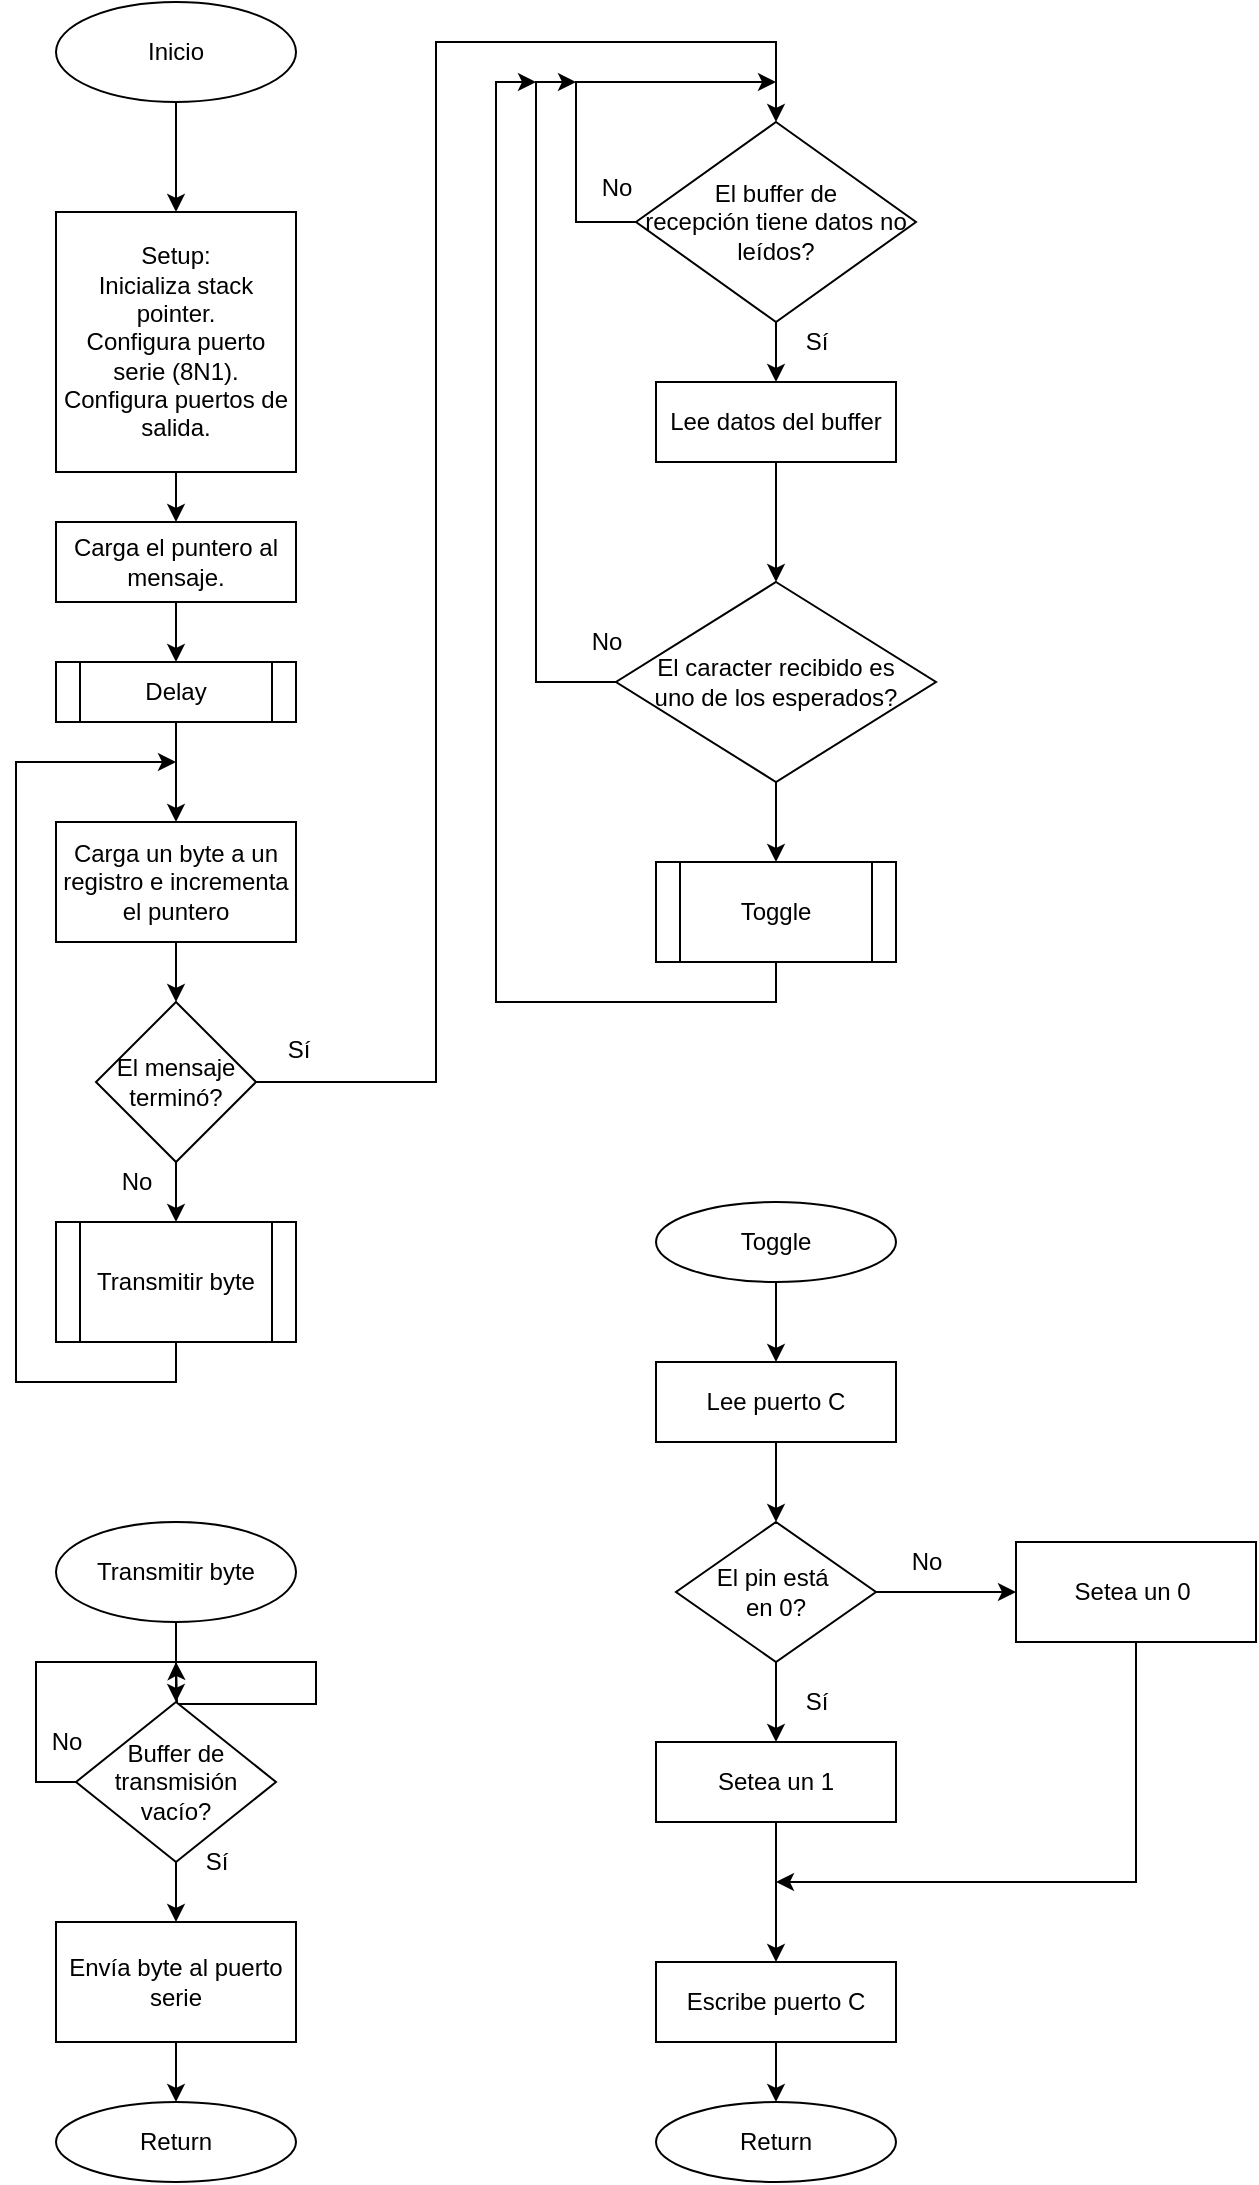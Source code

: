 <mxfile version="13.9.2" type="device"><diagram id="9RSQ8sbRGid4GpvAE0Xg" name="Page-1"><mxGraphModel dx="1662" dy="762" grid="1" gridSize="10" guides="1" tooltips="1" connect="1" arrows="1" fold="1" page="1" pageScale="1" pageWidth="827" pageHeight="1169" math="0" shadow="0"><root><mxCell id="0"/><mxCell id="1" parent="0"/><mxCell id="6CCIqB6p8y_pCGQfYTFN-3" value="" style="edgeStyle=orthogonalEdgeStyle;rounded=0;orthogonalLoop=1;jettySize=auto;html=1;entryX=0.5;entryY=0;entryDx=0;entryDy=0;" edge="1" parent="1" source="6CCIqB6p8y_pCGQfYTFN-1" target="6CCIqB6p8y_pCGQfYTFN-4"><mxGeometry relative="1" as="geometry"><mxPoint x="120" y="160" as="targetPoint"/></mxGeometry></mxCell><mxCell id="6CCIqB6p8y_pCGQfYTFN-1" value="Inicio" style="ellipse;whiteSpace=wrap;html=1;" vertex="1" parent="1"><mxGeometry x="60" y="20" width="120" height="50" as="geometry"/></mxCell><mxCell id="6CCIqB6p8y_pCGQfYTFN-7" value="" style="edgeStyle=orthogonalEdgeStyle;rounded=0;orthogonalLoop=1;jettySize=auto;html=1;" edge="1" parent="1" source="6CCIqB6p8y_pCGQfYTFN-4" target="6CCIqB6p8y_pCGQfYTFN-6"><mxGeometry relative="1" as="geometry"/></mxCell><mxCell id="6CCIqB6p8y_pCGQfYTFN-4" value="Setup:&lt;br&gt;Inicializa stack pointer.&lt;br&gt;Configura puerto serie (8N1).&lt;br&gt;Configura puertos de salida." style="whiteSpace=wrap;html=1;" vertex="1" parent="1"><mxGeometry x="60" y="125" width="120" height="130" as="geometry"/></mxCell><mxCell id="6CCIqB6p8y_pCGQfYTFN-9" value="" style="edgeStyle=orthogonalEdgeStyle;rounded=0;orthogonalLoop=1;jettySize=auto;html=1;" edge="1" parent="1" source="6CCIqB6p8y_pCGQfYTFN-6" target="6CCIqB6p8y_pCGQfYTFN-8"><mxGeometry relative="1" as="geometry"/></mxCell><mxCell id="6CCIqB6p8y_pCGQfYTFN-6" value="Carga el puntero al mensaje." style="whiteSpace=wrap;html=1;" vertex="1" parent="1"><mxGeometry x="60" y="280" width="120" height="40" as="geometry"/></mxCell><mxCell id="6CCIqB6p8y_pCGQfYTFN-11" value="" style="edgeStyle=orthogonalEdgeStyle;rounded=0;orthogonalLoop=1;jettySize=auto;html=1;" edge="1" parent="1" source="6CCIqB6p8y_pCGQfYTFN-8" target="6CCIqB6p8y_pCGQfYTFN-10"><mxGeometry relative="1" as="geometry"/></mxCell><mxCell id="6CCIqB6p8y_pCGQfYTFN-8" value="Delay" style="shape=process;whiteSpace=wrap;html=1;backgroundOutline=1;" vertex="1" parent="1"><mxGeometry x="60" y="350" width="120" height="30" as="geometry"/></mxCell><mxCell id="6CCIqB6p8y_pCGQfYTFN-13" value="" style="edgeStyle=orthogonalEdgeStyle;rounded=0;orthogonalLoop=1;jettySize=auto;html=1;" edge="1" parent="1" source="6CCIqB6p8y_pCGQfYTFN-10" target="6CCIqB6p8y_pCGQfYTFN-12"><mxGeometry relative="1" as="geometry"/></mxCell><mxCell id="6CCIqB6p8y_pCGQfYTFN-10" value="Carga un byte a un registro e incrementa el puntero" style="whiteSpace=wrap;html=1;" vertex="1" parent="1"><mxGeometry x="60" y="430" width="120" height="60" as="geometry"/></mxCell><mxCell id="6CCIqB6p8y_pCGQfYTFN-14" style="edgeStyle=orthogonalEdgeStyle;rounded=0;orthogonalLoop=1;jettySize=auto;html=1;exitX=1;exitY=0.5;exitDx=0;exitDy=0;entryX=0.5;entryY=0;entryDx=0;entryDy=0;" edge="1" parent="1" source="6CCIqB6p8y_pCGQfYTFN-12" target="6CCIqB6p8y_pCGQfYTFN-33"><mxGeometry relative="1" as="geometry"><mxPoint x="354" y="70" as="targetPoint"/><Array as="points"><mxPoint x="250" y="560"/><mxPoint x="250" y="40"/><mxPoint x="420" y="40"/></Array></mxGeometry></mxCell><mxCell id="6CCIqB6p8y_pCGQfYTFN-16" value="" style="edgeStyle=orthogonalEdgeStyle;rounded=0;orthogonalLoop=1;jettySize=auto;html=1;" edge="1" parent="1" source="6CCIqB6p8y_pCGQfYTFN-12" target="6CCIqB6p8y_pCGQfYTFN-15"><mxGeometry relative="1" as="geometry"/></mxCell><mxCell id="6CCIqB6p8y_pCGQfYTFN-12" value="El mensaje terminó?" style="rhombus;whiteSpace=wrap;html=1;" vertex="1" parent="1"><mxGeometry x="80" y="520" width="80" height="80" as="geometry"/></mxCell><mxCell id="6CCIqB6p8y_pCGQfYTFN-18" style="edgeStyle=orthogonalEdgeStyle;rounded=0;orthogonalLoop=1;jettySize=auto;html=1;exitX=0.5;exitY=1;exitDx=0;exitDy=0;" edge="1" parent="1" source="6CCIqB6p8y_pCGQfYTFN-15"><mxGeometry relative="1" as="geometry"><mxPoint x="120" y="400" as="targetPoint"/><Array as="points"><mxPoint x="120" y="710"/><mxPoint x="40" y="710"/><mxPoint x="40" y="400"/></Array></mxGeometry></mxCell><mxCell id="6CCIqB6p8y_pCGQfYTFN-15" value="Transmitir byte" style="shape=process;whiteSpace=wrap;html=1;backgroundOutline=1;" vertex="1" parent="1"><mxGeometry x="60" y="630" width="120" height="60" as="geometry"/></mxCell><mxCell id="6CCIqB6p8y_pCGQfYTFN-24" value="" style="edgeStyle=orthogonalEdgeStyle;rounded=0;orthogonalLoop=1;jettySize=auto;html=1;" edge="1" parent="1" source="6CCIqB6p8y_pCGQfYTFN-20" target="6CCIqB6p8y_pCGQfYTFN-23"><mxGeometry relative="1" as="geometry"/></mxCell><mxCell id="6CCIqB6p8y_pCGQfYTFN-20" value="Transmitir byte" style="ellipse;whiteSpace=wrap;html=1;" vertex="1" parent="1"><mxGeometry x="60" y="780" width="120" height="50" as="geometry"/></mxCell><mxCell id="6CCIqB6p8y_pCGQfYTFN-26" value="" style="edgeStyle=orthogonalEdgeStyle;rounded=0;orthogonalLoop=1;jettySize=auto;html=1;" edge="1" parent="1" source="6CCIqB6p8y_pCGQfYTFN-23" target="6CCIqB6p8y_pCGQfYTFN-25"><mxGeometry relative="1" as="geometry"/></mxCell><mxCell id="6CCIqB6p8y_pCGQfYTFN-29" style="edgeStyle=orthogonalEdgeStyle;rounded=0;orthogonalLoop=1;jettySize=auto;html=1;exitX=0;exitY=0.5;exitDx=0;exitDy=0;" edge="1" parent="1" source="6CCIqB6p8y_pCGQfYTFN-23"><mxGeometry relative="1" as="geometry"><mxPoint x="120" y="850" as="targetPoint"/></mxGeometry></mxCell><mxCell id="6CCIqB6p8y_pCGQfYTFN-23" value="Buffer de transmisión vacío?" style="rhombus;whiteSpace=wrap;html=1;" vertex="1" parent="1"><mxGeometry x="70" y="870" width="100" height="80" as="geometry"/></mxCell><mxCell id="6CCIqB6p8y_pCGQfYTFN-28" value="" style="edgeStyle=orthogonalEdgeStyle;rounded=0;orthogonalLoop=1;jettySize=auto;html=1;" edge="1" parent="1" source="6CCIqB6p8y_pCGQfYTFN-25" target="6CCIqB6p8y_pCGQfYTFN-27"><mxGeometry relative="1" as="geometry"/></mxCell><mxCell id="6CCIqB6p8y_pCGQfYTFN-25" value="Envía byte al puerto serie" style="whiteSpace=wrap;html=1;" vertex="1" parent="1"><mxGeometry x="60" y="980" width="120" height="60" as="geometry"/></mxCell><mxCell id="6CCIqB6p8y_pCGQfYTFN-27" value="Return" style="ellipse;whiteSpace=wrap;html=1;" vertex="1" parent="1"><mxGeometry x="60" y="1070" width="120" height="40" as="geometry"/></mxCell><mxCell id="6CCIqB6p8y_pCGQfYTFN-30" value="No" style="text;html=1;align=center;verticalAlign=middle;resizable=0;points=[];autosize=1;" vertex="1" parent="1"><mxGeometry x="50" y="880" width="30" height="20" as="geometry"/></mxCell><mxCell id="6CCIqB6p8y_pCGQfYTFN-31" value="Sí" style="text;html=1;align=center;verticalAlign=middle;resizable=0;points=[];autosize=1;" vertex="1" parent="1"><mxGeometry x="125" y="940" width="30" height="20" as="geometry"/></mxCell><mxCell id="6CCIqB6p8y_pCGQfYTFN-37" value="" style="edgeStyle=orthogonalEdgeStyle;rounded=0;orthogonalLoop=1;jettySize=auto;html=1;" edge="1" parent="1" source="6CCIqB6p8y_pCGQfYTFN-33" target="6CCIqB6p8y_pCGQfYTFN-36"><mxGeometry relative="1" as="geometry"/></mxCell><mxCell id="6CCIqB6p8y_pCGQfYTFN-40" style="edgeStyle=orthogonalEdgeStyle;rounded=0;orthogonalLoop=1;jettySize=auto;html=1;exitX=0;exitY=0.5;exitDx=0;exitDy=0;" edge="1" parent="1" source="6CCIqB6p8y_pCGQfYTFN-33"><mxGeometry relative="1" as="geometry"><mxPoint x="420" y="60" as="targetPoint"/><Array as="points"><mxPoint x="320" y="130"/><mxPoint x="320" y="60"/></Array></mxGeometry></mxCell><mxCell id="6CCIqB6p8y_pCGQfYTFN-33" value="El buffer de &lt;br&gt;recepción tiene datos no leídos?" style="rhombus;whiteSpace=wrap;html=1;" vertex="1" parent="1"><mxGeometry x="350" y="80" width="140" height="100" as="geometry"/></mxCell><mxCell id="6CCIqB6p8y_pCGQfYTFN-34" value="Sí" style="text;html=1;align=center;verticalAlign=middle;resizable=0;points=[];autosize=1;" vertex="1" parent="1"><mxGeometry x="166" y="534" width="30" height="20" as="geometry"/></mxCell><mxCell id="6CCIqB6p8y_pCGQfYTFN-35" value="No" style="text;html=1;align=center;verticalAlign=middle;resizable=0;points=[];autosize=1;" vertex="1" parent="1"><mxGeometry x="85" y="600" width="30" height="20" as="geometry"/></mxCell><mxCell id="6CCIqB6p8y_pCGQfYTFN-44" value="" style="edgeStyle=orthogonalEdgeStyle;rounded=0;orthogonalLoop=1;jettySize=auto;html=1;" edge="1" parent="1" source="6CCIqB6p8y_pCGQfYTFN-36" target="6CCIqB6p8y_pCGQfYTFN-43"><mxGeometry relative="1" as="geometry"/></mxCell><mxCell id="6CCIqB6p8y_pCGQfYTFN-36" value="Lee datos del buffer" style="whiteSpace=wrap;html=1;" vertex="1" parent="1"><mxGeometry x="360" y="210" width="120" height="40" as="geometry"/></mxCell><mxCell id="6CCIqB6p8y_pCGQfYTFN-41" value="No" style="text;html=1;align=center;verticalAlign=middle;resizable=0;points=[];autosize=1;" vertex="1" parent="1"><mxGeometry x="325" y="103" width="30" height="20" as="geometry"/></mxCell><mxCell id="6CCIqB6p8y_pCGQfYTFN-42" value="Sí" style="text;html=1;align=center;verticalAlign=middle;resizable=0;points=[];autosize=1;" vertex="1" parent="1"><mxGeometry x="425" y="180" width="30" height="20" as="geometry"/></mxCell><mxCell id="6CCIqB6p8y_pCGQfYTFN-45" style="edgeStyle=orthogonalEdgeStyle;rounded=0;orthogonalLoop=1;jettySize=auto;html=1;" edge="1" parent="1" source="6CCIqB6p8y_pCGQfYTFN-43"><mxGeometry relative="1" as="geometry"><mxPoint x="320" y="60" as="targetPoint"/><Array as="points"><mxPoint x="300" y="360"/><mxPoint x="300" y="60"/></Array></mxGeometry></mxCell><mxCell id="6CCIqB6p8y_pCGQfYTFN-48" value="" style="edgeStyle=orthogonalEdgeStyle;rounded=0;orthogonalLoop=1;jettySize=auto;html=1;" edge="1" parent="1" source="6CCIqB6p8y_pCGQfYTFN-43" target="6CCIqB6p8y_pCGQfYTFN-47"><mxGeometry relative="1" as="geometry"/></mxCell><mxCell id="6CCIqB6p8y_pCGQfYTFN-43" value="El caracter recibido es &lt;br&gt;uno de los esperados?" style="rhombus;whiteSpace=wrap;html=1;" vertex="1" parent="1"><mxGeometry x="340" y="310" width="160" height="100" as="geometry"/></mxCell><mxCell id="6CCIqB6p8y_pCGQfYTFN-46" value="No" style="text;html=1;align=center;verticalAlign=middle;resizable=0;points=[];autosize=1;" vertex="1" parent="1"><mxGeometry x="320" y="330" width="30" height="20" as="geometry"/></mxCell><mxCell id="6CCIqB6p8y_pCGQfYTFN-49" style="edgeStyle=orthogonalEdgeStyle;rounded=0;orthogonalLoop=1;jettySize=auto;html=1;exitX=0.5;exitY=1;exitDx=0;exitDy=0;" edge="1" parent="1" source="6CCIqB6p8y_pCGQfYTFN-47"><mxGeometry relative="1" as="geometry"><mxPoint x="300" y="60" as="targetPoint"/><Array as="points"><mxPoint x="420" y="520"/><mxPoint x="280" y="520"/><mxPoint x="280" y="60"/></Array></mxGeometry></mxCell><mxCell id="6CCIqB6p8y_pCGQfYTFN-47" value="Toggle" style="shape=process;whiteSpace=wrap;html=1;backgroundOutline=1;" vertex="1" parent="1"><mxGeometry x="360" y="450" width="120" height="50" as="geometry"/></mxCell><mxCell id="6CCIqB6p8y_pCGQfYTFN-52" value="" style="edgeStyle=orthogonalEdgeStyle;rounded=0;orthogonalLoop=1;jettySize=auto;html=1;" edge="1" parent="1" source="6CCIqB6p8y_pCGQfYTFN-50" target="6CCIqB6p8y_pCGQfYTFN-51"><mxGeometry relative="1" as="geometry"/></mxCell><mxCell id="6CCIqB6p8y_pCGQfYTFN-50" value="Toggle" style="ellipse;whiteSpace=wrap;html=1;" vertex="1" parent="1"><mxGeometry x="360" y="620" width="120" height="40" as="geometry"/></mxCell><mxCell id="6CCIqB6p8y_pCGQfYTFN-54" value="" style="edgeStyle=orthogonalEdgeStyle;rounded=0;orthogonalLoop=1;jettySize=auto;html=1;" edge="1" parent="1" source="6CCIqB6p8y_pCGQfYTFN-51" target="6CCIqB6p8y_pCGQfYTFN-53"><mxGeometry relative="1" as="geometry"/></mxCell><mxCell id="6CCIqB6p8y_pCGQfYTFN-51" value="Lee puerto C" style="whiteSpace=wrap;html=1;" vertex="1" parent="1"><mxGeometry x="360" y="700" width="120" height="40" as="geometry"/></mxCell><mxCell id="6CCIqB6p8y_pCGQfYTFN-56" value="" style="edgeStyle=orthogonalEdgeStyle;rounded=0;orthogonalLoop=1;jettySize=auto;html=1;" edge="1" parent="1" source="6CCIqB6p8y_pCGQfYTFN-53" target="6CCIqB6p8y_pCGQfYTFN-55"><mxGeometry relative="1" as="geometry"/></mxCell><mxCell id="6CCIqB6p8y_pCGQfYTFN-58" value="" style="edgeStyle=orthogonalEdgeStyle;rounded=0;orthogonalLoop=1;jettySize=auto;html=1;" edge="1" parent="1" source="6CCIqB6p8y_pCGQfYTFN-53" target="6CCIqB6p8y_pCGQfYTFN-57"><mxGeometry relative="1" as="geometry"/></mxCell><mxCell id="6CCIqB6p8y_pCGQfYTFN-53" value="El pin está&amp;nbsp;&lt;br&gt;en 0?" style="rhombus;whiteSpace=wrap;html=1;" vertex="1" parent="1"><mxGeometry x="370" y="780" width="100" height="70" as="geometry"/></mxCell><mxCell id="6CCIqB6p8y_pCGQfYTFN-60" value="" style="edgeStyle=orthogonalEdgeStyle;rounded=0;orthogonalLoop=1;jettySize=auto;html=1;" edge="1" parent="1" source="6CCIqB6p8y_pCGQfYTFN-55" target="6CCIqB6p8y_pCGQfYTFN-59"><mxGeometry relative="1" as="geometry"/></mxCell><mxCell id="6CCIqB6p8y_pCGQfYTFN-55" value="Setea un 1" style="whiteSpace=wrap;html=1;" vertex="1" parent="1"><mxGeometry x="360" y="890" width="120" height="40" as="geometry"/></mxCell><mxCell id="6CCIqB6p8y_pCGQfYTFN-61" style="edgeStyle=orthogonalEdgeStyle;rounded=0;orthogonalLoop=1;jettySize=auto;html=1;" edge="1" parent="1" source="6CCIqB6p8y_pCGQfYTFN-57"><mxGeometry relative="1" as="geometry"><mxPoint x="420" y="960" as="targetPoint"/><Array as="points"><mxPoint x="600" y="960"/><mxPoint x="420" y="960"/></Array></mxGeometry></mxCell><mxCell id="6CCIqB6p8y_pCGQfYTFN-57" value="Setea un 0&amp;nbsp;" style="whiteSpace=wrap;html=1;" vertex="1" parent="1"><mxGeometry x="540" y="790" width="120" height="50" as="geometry"/></mxCell><mxCell id="6CCIqB6p8y_pCGQfYTFN-63" value="" style="edgeStyle=orthogonalEdgeStyle;rounded=0;orthogonalLoop=1;jettySize=auto;html=1;" edge="1" parent="1" source="6CCIqB6p8y_pCGQfYTFN-59" target="6CCIqB6p8y_pCGQfYTFN-62"><mxGeometry relative="1" as="geometry"/></mxCell><mxCell id="6CCIqB6p8y_pCGQfYTFN-59" value="Escribe puerto C" style="whiteSpace=wrap;html=1;" vertex="1" parent="1"><mxGeometry x="360" y="1000" width="120" height="40" as="geometry"/></mxCell><mxCell id="6CCIqB6p8y_pCGQfYTFN-62" value="Return" style="ellipse;whiteSpace=wrap;html=1;" vertex="1" parent="1"><mxGeometry x="360" y="1070" width="120" height="40" as="geometry"/></mxCell><mxCell id="6CCIqB6p8y_pCGQfYTFN-64" value="No" style="text;html=1;align=center;verticalAlign=middle;resizable=0;points=[];autosize=1;" vertex="1" parent="1"><mxGeometry x="480" y="790" width="30" height="20" as="geometry"/></mxCell><mxCell id="6CCIqB6p8y_pCGQfYTFN-65" value="Sí" style="text;html=1;align=center;verticalAlign=middle;resizable=0;points=[];autosize=1;" vertex="1" parent="1"><mxGeometry x="425" y="860" width="30" height="20" as="geometry"/></mxCell></root></mxGraphModel></diagram></mxfile>
